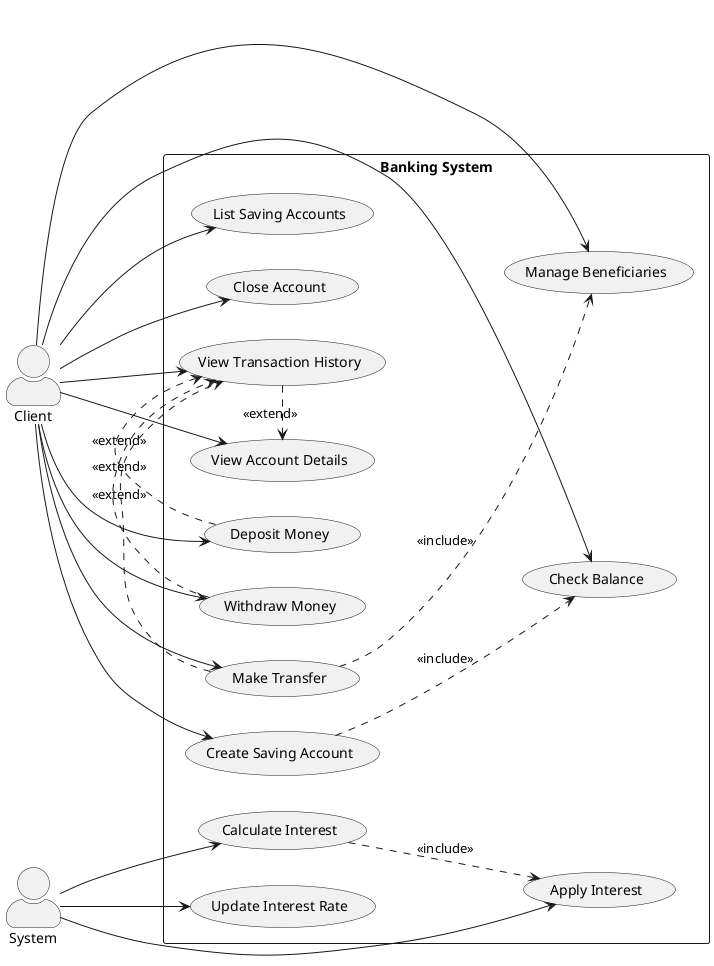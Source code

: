 @startuml Banking System Use Case

skinparam actorStyle awesome
left to right direction

' Actors
actor "Client" as client
actor "System" as system

' Use cases rectangle
rectangle "Banking System" {
    ' Account Management
    usecase "Create Saving Account" as UC1
    usecase "View Account Details" as UC2
    usecase "List Saving Accounts" as UC3
    usecase "Close Account" as UC4
    
    ' Transaction Management
    usecase "Make Transfer" as UC5
    usecase "View Transaction History" as UC6
    usecase "Manage Beneficiaries" as UC7
    
    ' Saving Account Specific
    usecase "Calculate Interest" as UC8
    usecase "Update Interest Rate" as UC9
    usecase "Apply Interest" as UC10
    
    ' Account Operations
    usecase "Check Balance" as UC11
    usecase "Deposit Money" as UC12
    usecase "Withdraw Money" as UC13
}

' Client relationships
client --> UC1
client --> UC2
client --> UC3
client --> UC4
client --> UC5
client --> UC6
client --> UC7
client --> UC11
client --> UC12
client --> UC13

' System relationships
system --> UC8
system --> UC9
system --> UC10

' Include relationships
UC5 ..> UC7 : <<include>>
UC1 ..> UC11 : <<include>>
UC8 ..> UC10 : <<include>>

' Extend relationships
UC6 .> UC2 : <<extend>>
UC12 .> UC6 : <<extend>>
UC13 .> UC6 : <<extend>>
UC5 .> UC6 : <<extend>>

@enduml 
